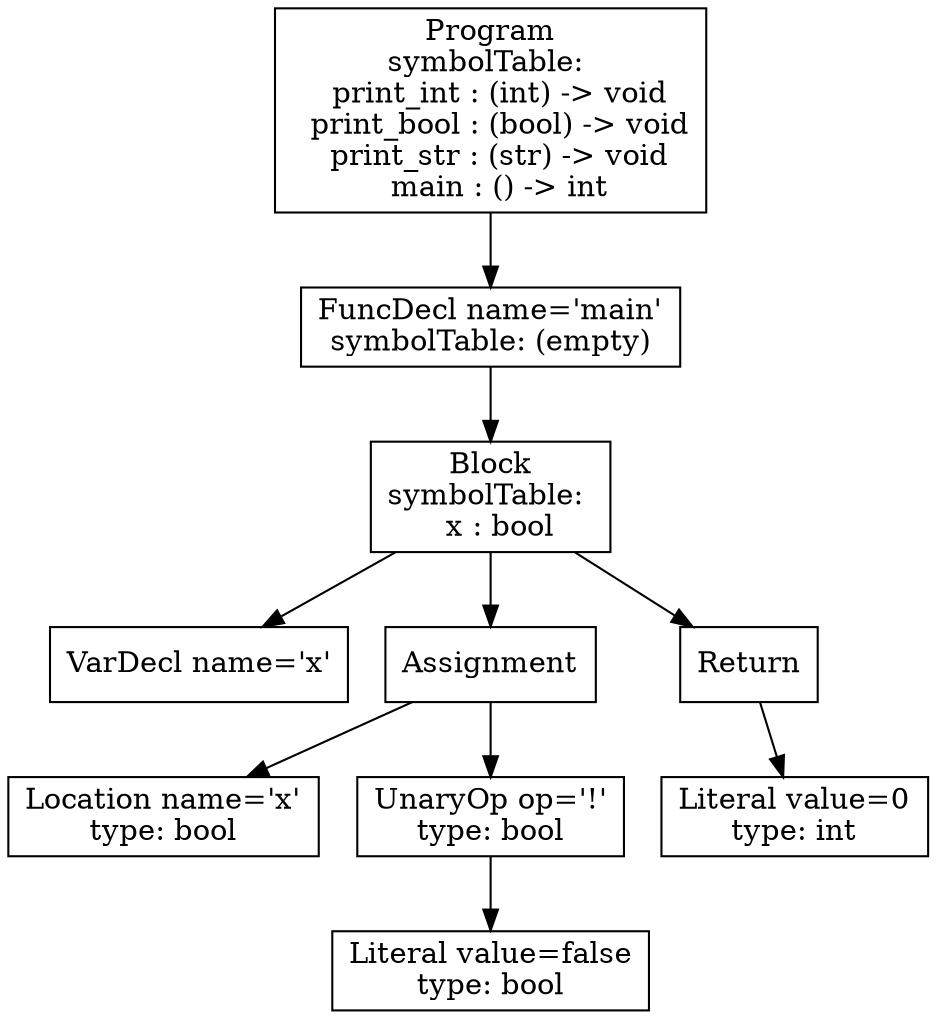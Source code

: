 digraph AST {
3 [shape=box, label="VarDecl name='x'"];
5 [shape=box, label="Location name='x'\ntype: bool"];
7 [shape=box, label="Literal value=false\ntype: bool"];
6 [shape=box, label="UnaryOp op='!'\ntype: bool"];
6 -> 7;
4 [shape=box, label="Assignment"];
4 -> 5;
4 -> 6;
9 [shape=box, label="Literal value=0\ntype: int"];
8 [shape=box, label="Return"];
8 -> 9;
2 [shape=box, label="Block\nsymbolTable: \n  x : bool"];
2 -> 3;
2 -> 4;
2 -> 8;
1 [shape=box, label="FuncDecl name='main'\nsymbolTable: (empty)"];
1 -> 2;
0 [shape=box, label="Program\nsymbolTable: \n  print_int : (int) -> void\n  print_bool : (bool) -> void\n  print_str : (str) -> void\n  main : () -> int"];
0 -> 1;
}
